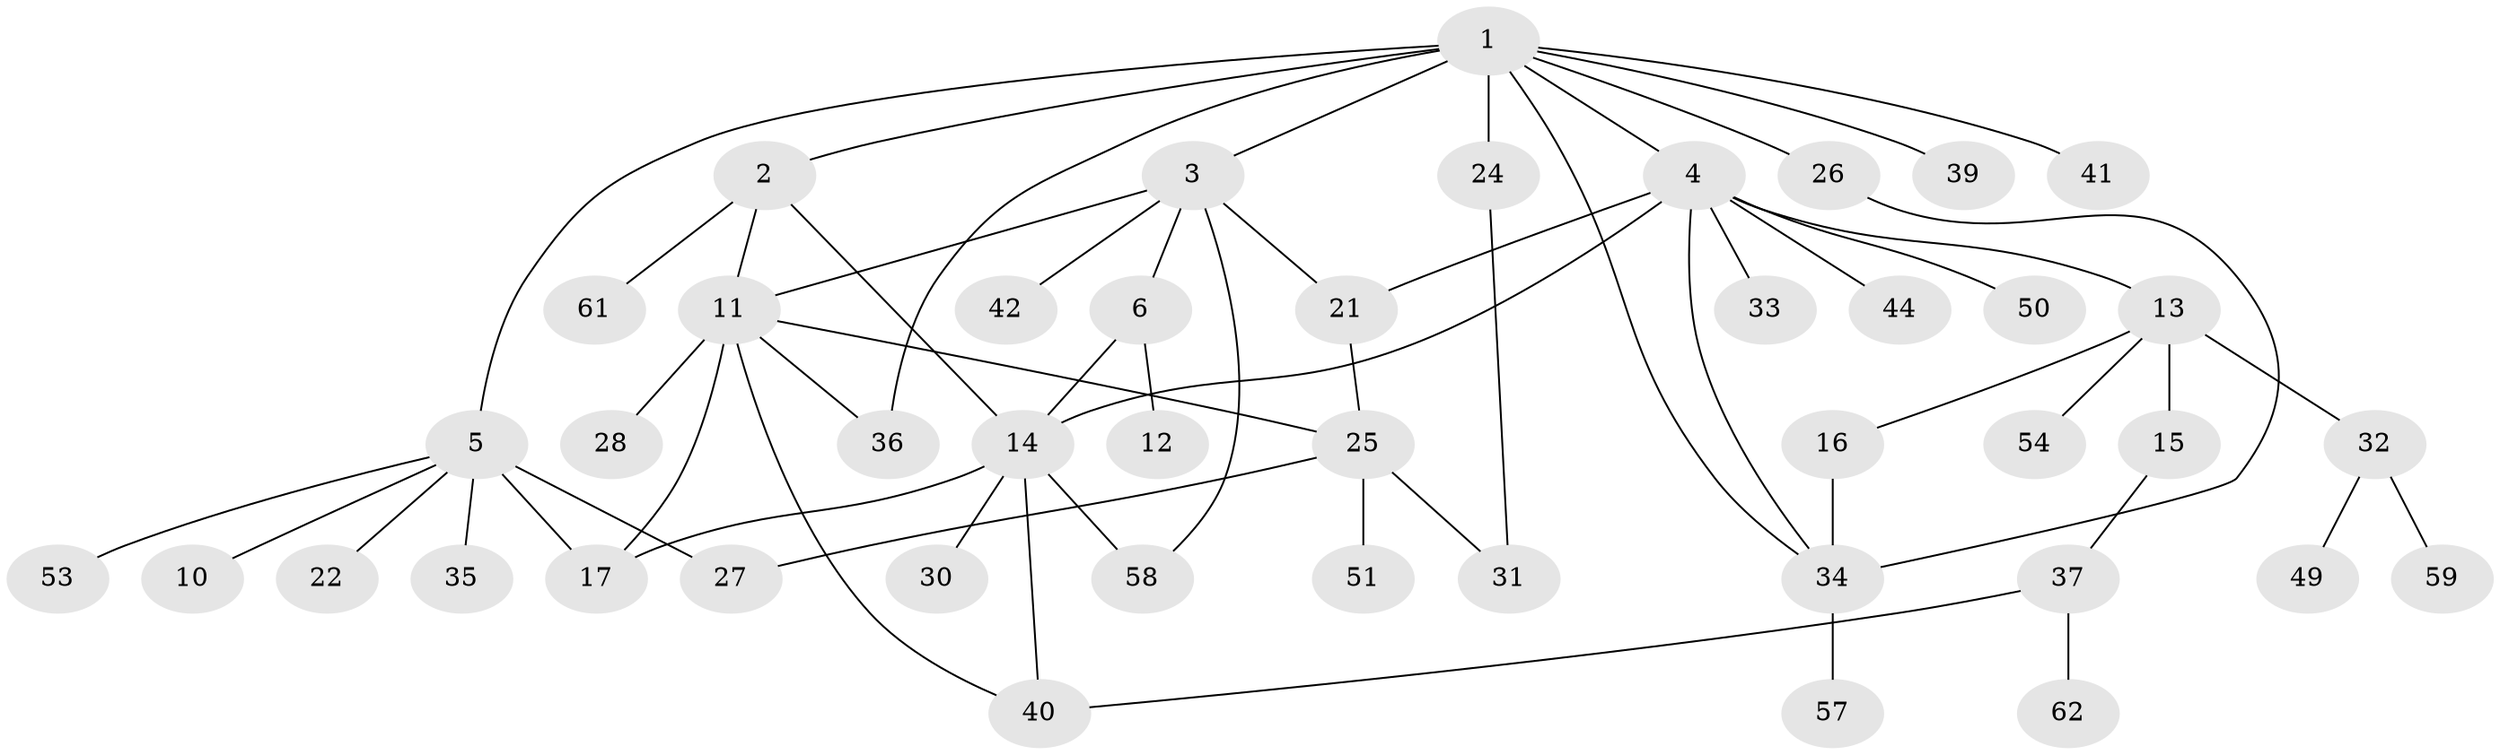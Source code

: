 // original degree distribution, {9: 0.015873015873015872, 2: 0.19047619047619047, 3: 0.20634920634920634, 5: 0.07936507936507936, 6: 0.06349206349206349, 4: 0.06349206349206349, 1: 0.36507936507936506, 8: 0.015873015873015872}
// Generated by graph-tools (version 1.1) at 2025/41/03/06/25 10:41:28]
// undirected, 44 vertices, 59 edges
graph export_dot {
graph [start="1"]
  node [color=gray90,style=filled];
  1 [super="+20"];
  2 [super="+7"];
  3 [super="+9"];
  4 [super="+18"];
  5 [super="+8"];
  6 [super="+48"];
  10;
  11 [super="+29"];
  12;
  13 [super="+19"];
  14 [super="+23"];
  15 [super="+52"];
  16 [super="+38"];
  17;
  21;
  22;
  24 [super="+45"];
  25 [super="+46"];
  26;
  27 [super="+47"];
  28;
  30;
  31;
  32 [super="+55"];
  33;
  34 [super="+56"];
  35;
  36;
  37;
  39;
  40 [super="+60"];
  41 [super="+43"];
  42;
  44;
  49;
  50;
  51;
  53;
  54;
  57;
  58 [super="+63"];
  59;
  61;
  62;
  1 -- 2;
  1 -- 3;
  1 -- 4;
  1 -- 5 [weight=2];
  1 -- 24;
  1 -- 26;
  1 -- 34;
  1 -- 36;
  1 -- 39;
  1 -- 41;
  2 -- 11;
  2 -- 61;
  2 -- 14;
  3 -- 6;
  3 -- 58;
  3 -- 21;
  3 -- 42;
  3 -- 11;
  4 -- 13;
  4 -- 14;
  4 -- 33;
  4 -- 34;
  4 -- 50;
  4 -- 21;
  4 -- 44;
  5 -- 10;
  5 -- 17 [weight=2];
  5 -- 27;
  5 -- 35;
  5 -- 53;
  5 -- 22;
  6 -- 12;
  6 -- 14;
  11 -- 28;
  11 -- 17 [weight=2];
  11 -- 36;
  11 -- 40;
  11 -- 25;
  13 -- 15;
  13 -- 16;
  13 -- 32;
  13 -- 54;
  14 -- 30;
  14 -- 40 [weight=2];
  14 -- 58 [weight=2];
  14 -- 17;
  15 -- 37;
  16 -- 34 [weight=2];
  21 -- 25;
  24 -- 31;
  25 -- 27;
  25 -- 51;
  25 -- 31;
  26 -- 34;
  32 -- 49;
  32 -- 59;
  34 -- 57;
  37 -- 62;
  37 -- 40;
}
